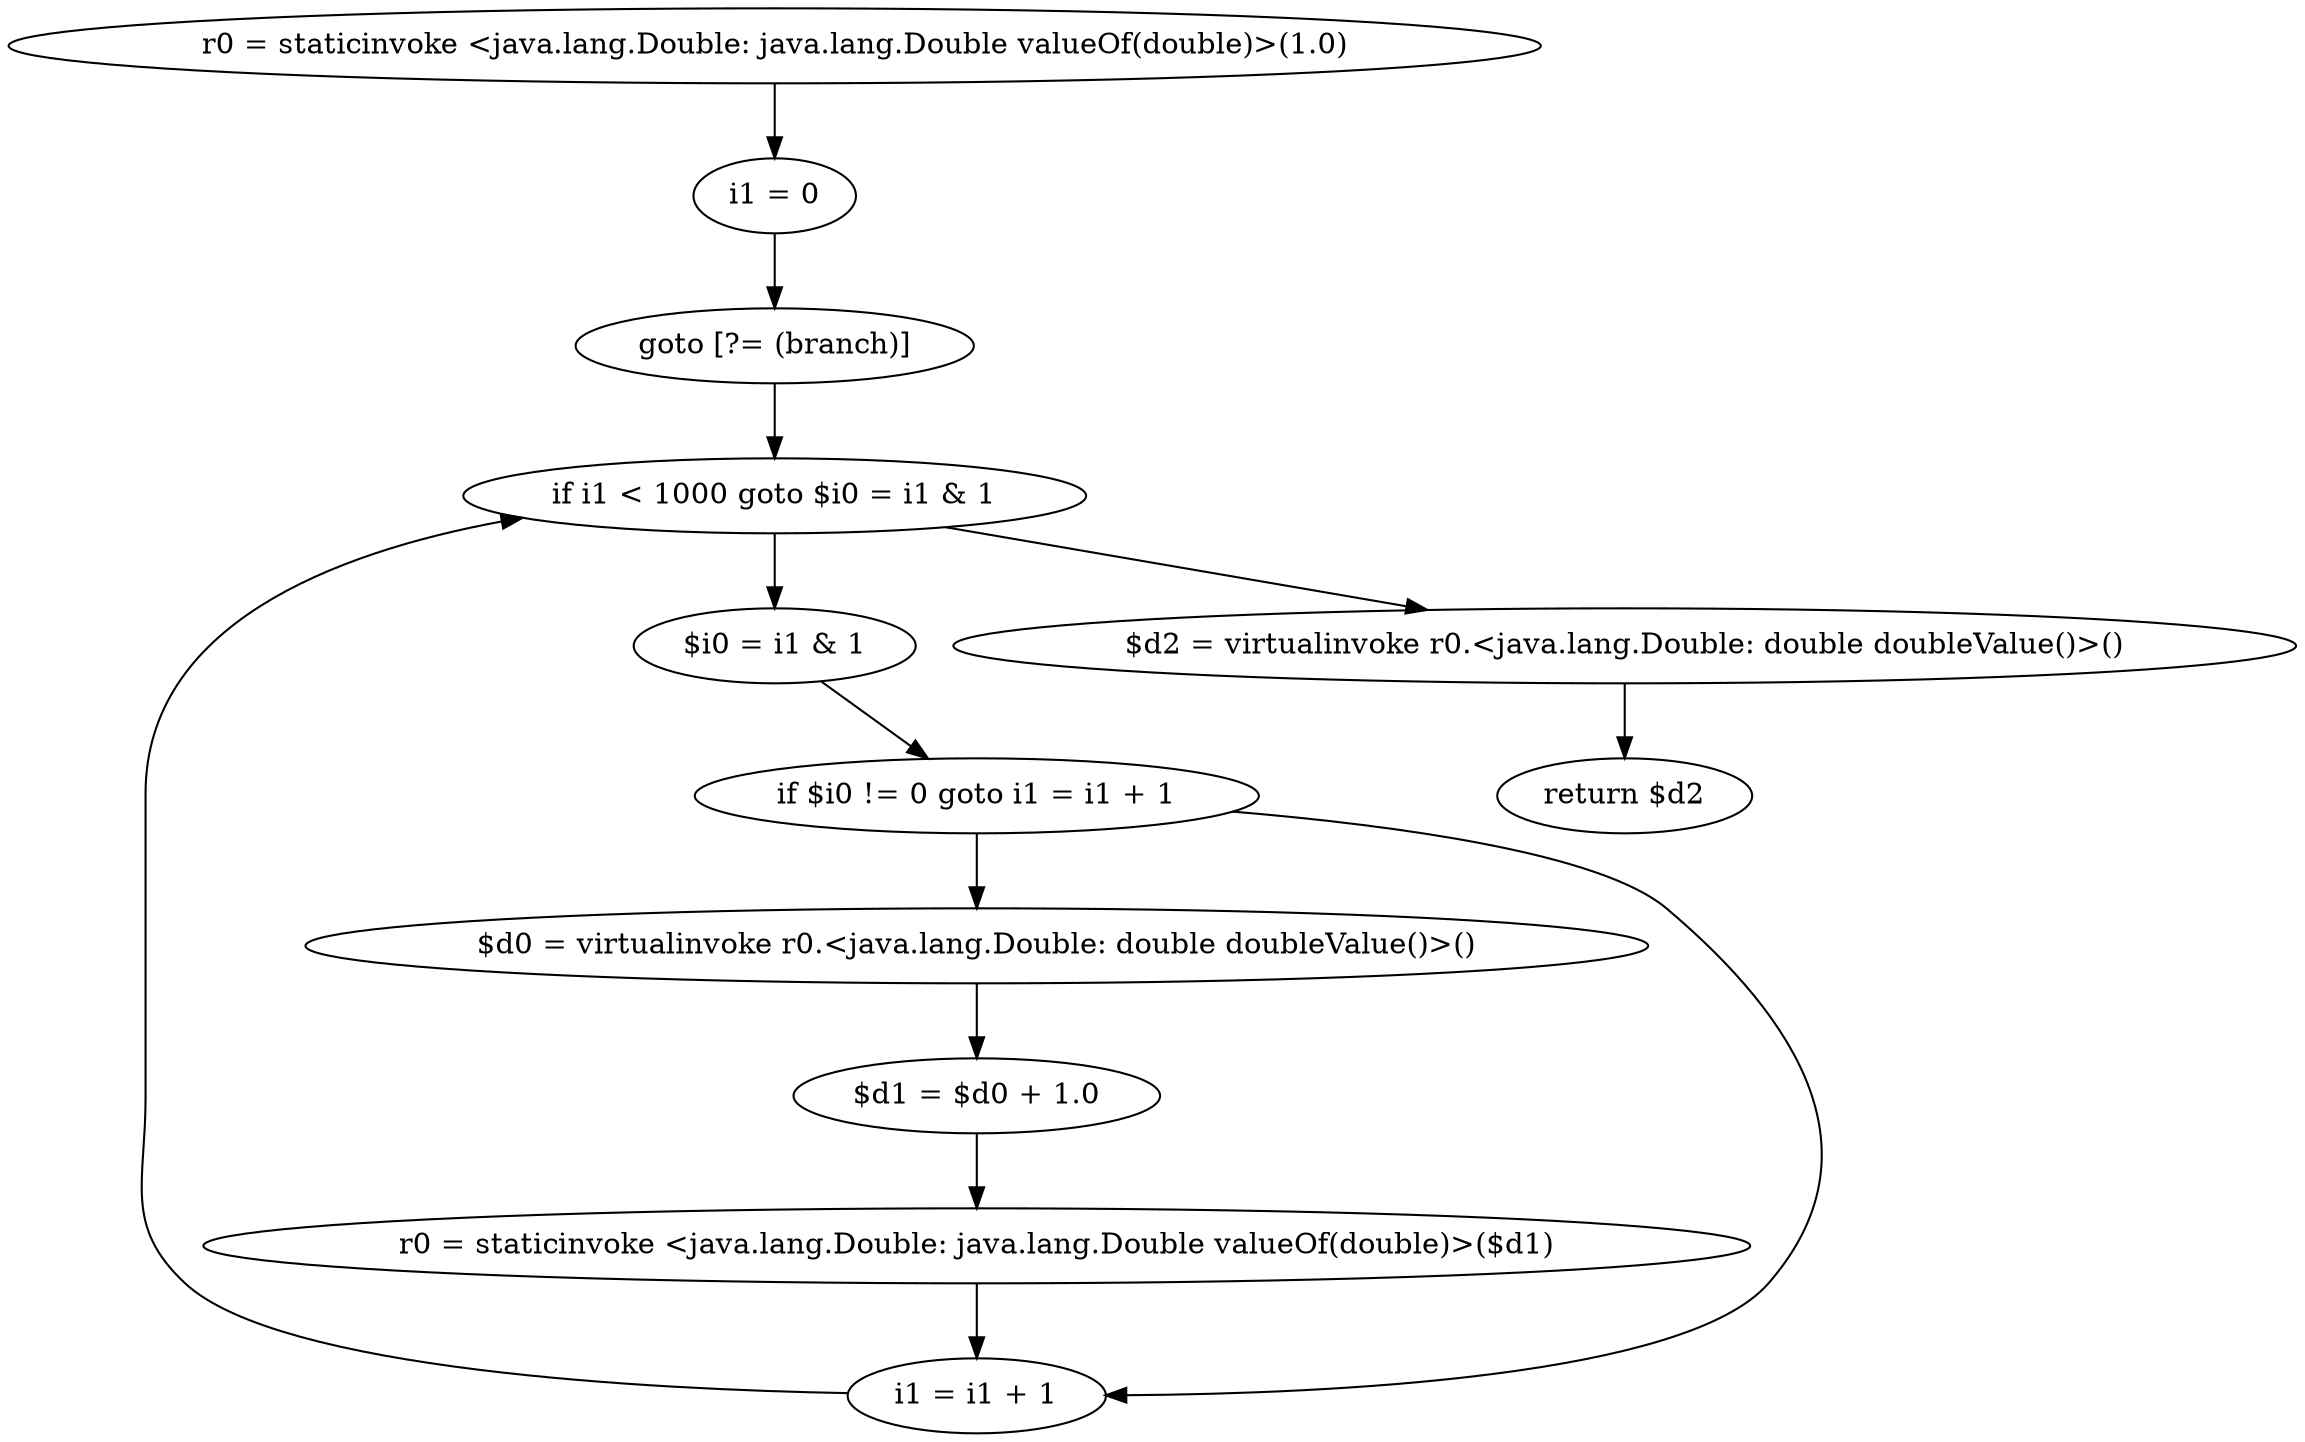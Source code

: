 digraph "unitGraph" {
    "r0 = staticinvoke <java.lang.Double: java.lang.Double valueOf(double)>(1.0)"
    "i1 = 0"
    "goto [?= (branch)]"
    "$i0 = i1 & 1"
    "if $i0 != 0 goto i1 = i1 + 1"
    "$d0 = virtualinvoke r0.<java.lang.Double: double doubleValue()>()"
    "$d1 = $d0 + 1.0"
    "r0 = staticinvoke <java.lang.Double: java.lang.Double valueOf(double)>($d1)"
    "i1 = i1 + 1"
    "if i1 < 1000 goto $i0 = i1 & 1"
    "$d2 = virtualinvoke r0.<java.lang.Double: double doubleValue()>()"
    "return $d2"
    "r0 = staticinvoke <java.lang.Double: java.lang.Double valueOf(double)>(1.0)"->"i1 = 0";
    "i1 = 0"->"goto [?= (branch)]";
    "goto [?= (branch)]"->"if i1 < 1000 goto $i0 = i1 & 1";
    "$i0 = i1 & 1"->"if $i0 != 0 goto i1 = i1 + 1";
    "if $i0 != 0 goto i1 = i1 + 1"->"$d0 = virtualinvoke r0.<java.lang.Double: double doubleValue()>()";
    "if $i0 != 0 goto i1 = i1 + 1"->"i1 = i1 + 1";
    "$d0 = virtualinvoke r0.<java.lang.Double: double doubleValue()>()"->"$d1 = $d0 + 1.0";
    "$d1 = $d0 + 1.0"->"r0 = staticinvoke <java.lang.Double: java.lang.Double valueOf(double)>($d1)";
    "r0 = staticinvoke <java.lang.Double: java.lang.Double valueOf(double)>($d1)"->"i1 = i1 + 1";
    "i1 = i1 + 1"->"if i1 < 1000 goto $i0 = i1 & 1";
    "if i1 < 1000 goto $i0 = i1 & 1"->"$d2 = virtualinvoke r0.<java.lang.Double: double doubleValue()>()";
    "if i1 < 1000 goto $i0 = i1 & 1"->"$i0 = i1 & 1";
    "$d2 = virtualinvoke r0.<java.lang.Double: double doubleValue()>()"->"return $d2";
}
